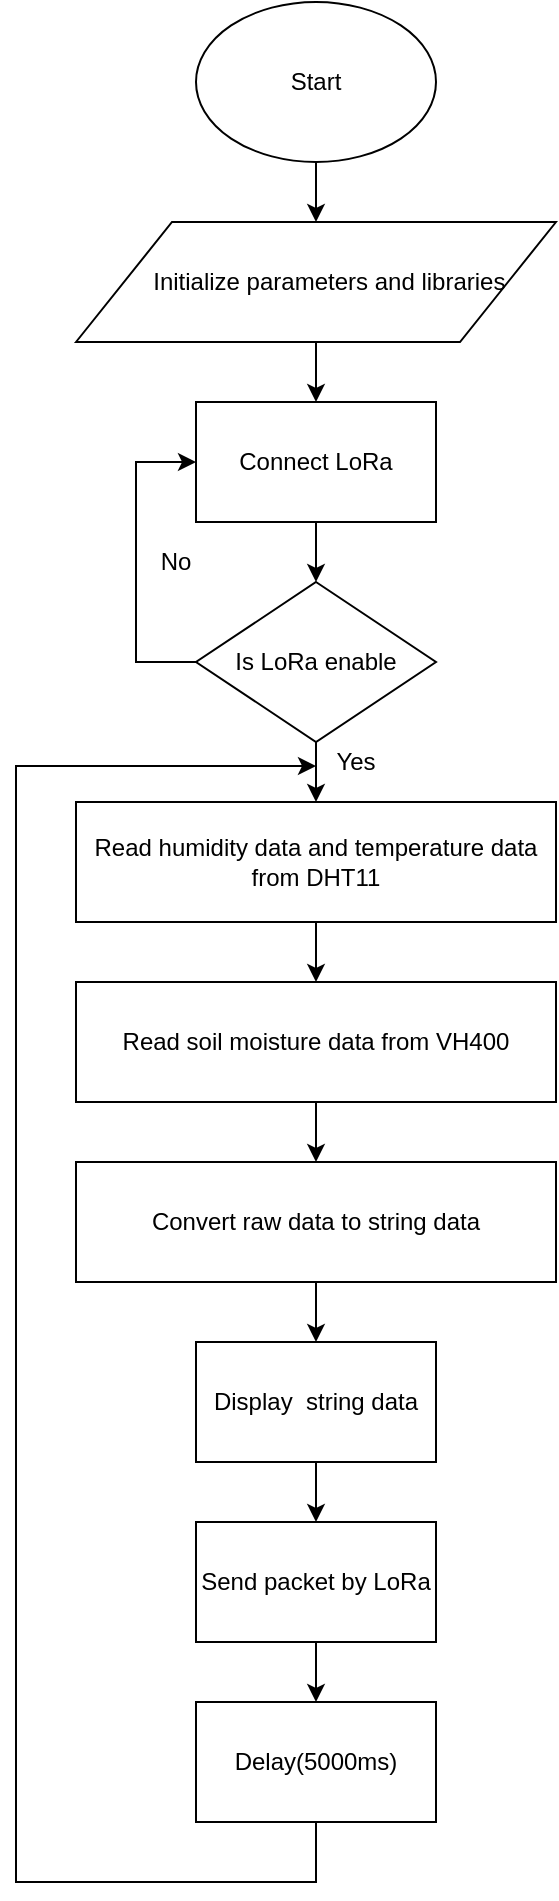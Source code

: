 <mxfile version="12.6.2" type="google"><diagram id="C5RBs43oDa-KdzZeNtuy" name="Page-1"><mxGraphModel dx="1038" dy="1749" grid="1" gridSize="10" guides="1" tooltips="1" connect="1" arrows="1" fold="1" page="1" pageScale="1" pageWidth="827" pageHeight="1169" math="0" shadow="0"><root><mxCell id="WIyWlLk6GJQsqaUBKTNV-0"/><mxCell id="WIyWlLk6GJQsqaUBKTNV-1" parent="WIyWlLk6GJQsqaUBKTNV-0"/><mxCell id="Z_iyJ8s7R6ldxoPuK4Tp-12" style="edgeStyle=orthogonalEdgeStyle;rounded=0;orthogonalLoop=1;jettySize=auto;html=1;exitX=0.5;exitY=1;exitDx=0;exitDy=0;" parent="WIyWlLk6GJQsqaUBKTNV-1" source="Z_iyJ8s7R6ldxoPuK4Tp-6" target="Z_iyJ8s7R6ldxoPuK4Tp-10" edge="1"><mxGeometry relative="1" as="geometry"/></mxCell><mxCell id="Z_iyJ8s7R6ldxoPuK4Tp-6" value="Start" style="ellipse;whiteSpace=wrap;html=1;" parent="WIyWlLk6GJQsqaUBKTNV-1" vertex="1"><mxGeometry x="160" y="-240" width="120" height="80" as="geometry"/></mxCell><mxCell id="Z_iyJ8s7R6ldxoPuK4Tp-16" value="" style="edgeStyle=orthogonalEdgeStyle;rounded=0;orthogonalLoop=1;jettySize=auto;html=1;" parent="WIyWlLk6GJQsqaUBKTNV-1" source="Z_iyJ8s7R6ldxoPuK4Tp-10" target="Z_iyJ8s7R6ldxoPuK4Tp-14" edge="1"><mxGeometry relative="1" as="geometry"/></mxCell><mxCell id="Z_iyJ8s7R6ldxoPuK4Tp-10" value="&lt;p&gt;&amp;nbsp;&amp;nbsp;&amp;nbsp;&amp;nbsp;Initialize parameters&amp;nbsp;&lt;span&gt;and libraries&lt;/span&gt;&lt;/p&gt;" style="shape=parallelogram;perimeter=parallelogramPerimeter;whiteSpace=wrap;html=1;" parent="WIyWlLk6GJQsqaUBKTNV-1" vertex="1"><mxGeometry x="100" y="-130" width="240" height="60" as="geometry"/></mxCell><mxCell id="Z_iyJ8s7R6ldxoPuK4Tp-18" value="" style="edgeStyle=orthogonalEdgeStyle;rounded=0;orthogonalLoop=1;jettySize=auto;html=1;" parent="WIyWlLk6GJQsqaUBKTNV-1" source="Z_iyJ8s7R6ldxoPuK4Tp-14" target="Z_iyJ8s7R6ldxoPuK4Tp-17" edge="1"><mxGeometry relative="1" as="geometry"/></mxCell><mxCell id="Z_iyJ8s7R6ldxoPuK4Tp-14" value="Connect LoRa" style="rounded=0;whiteSpace=wrap;html=1;" parent="WIyWlLk6GJQsqaUBKTNV-1" vertex="1"><mxGeometry x="160" y="-40" width="120" height="60" as="geometry"/></mxCell><mxCell id="Z_iyJ8s7R6ldxoPuK4Tp-21" style="edgeStyle=orthogonalEdgeStyle;rounded=0;orthogonalLoop=1;jettySize=auto;html=1;entryX=0;entryY=0.5;entryDx=0;entryDy=0;" parent="WIyWlLk6GJQsqaUBKTNV-1" source="Z_iyJ8s7R6ldxoPuK4Tp-17" target="Z_iyJ8s7R6ldxoPuK4Tp-14" edge="1"><mxGeometry relative="1" as="geometry"><mxPoint x="140" as="targetPoint"/><Array as="points"><mxPoint x="130" y="90"/><mxPoint x="130" y="-10"/></Array></mxGeometry></mxCell><mxCell id="Z_iyJ8s7R6ldxoPuK4Tp-25" style="edgeStyle=orthogonalEdgeStyle;rounded=0;orthogonalLoop=1;jettySize=auto;html=1;exitX=0.5;exitY=1;exitDx=0;exitDy=0;entryX=0.5;entryY=0;entryDx=0;entryDy=0;" parent="WIyWlLk6GJQsqaUBKTNV-1" source="Z_iyJ8s7R6ldxoPuK4Tp-17" target="Z_iyJ8s7R6ldxoPuK4Tp-24" edge="1"><mxGeometry relative="1" as="geometry"/></mxCell><mxCell id="Z_iyJ8s7R6ldxoPuK4Tp-17" value="Is LoRa enable" style="rhombus;whiteSpace=wrap;html=1;" parent="WIyWlLk6GJQsqaUBKTNV-1" vertex="1"><mxGeometry x="160" y="50" width="120" height="80" as="geometry"/></mxCell><mxCell id="wgBfyh9i5F26YzxyGDYp-0" value="" style="edgeStyle=orthogonalEdgeStyle;rounded=0;orthogonalLoop=1;jettySize=auto;html=1;" parent="WIyWlLk6GJQsqaUBKTNV-1" source="Z_iyJ8s7R6ldxoPuK4Tp-24" target="Z_iyJ8s7R6ldxoPuK4Tp-27" edge="1"><mxGeometry relative="1" as="geometry"/></mxCell><mxCell id="Z_iyJ8s7R6ldxoPuK4Tp-24" value="Read humidity data and temperature data from DHT11" style="rounded=0;whiteSpace=wrap;html=1;" parent="WIyWlLk6GJQsqaUBKTNV-1" vertex="1"><mxGeometry x="100" y="160" width="240" height="60" as="geometry"/></mxCell><mxCell id="wgBfyh9i5F26YzxyGDYp-1" value="" style="edgeStyle=orthogonalEdgeStyle;rounded=0;orthogonalLoop=1;jettySize=auto;html=1;" parent="WIyWlLk6GJQsqaUBKTNV-1" source="Z_iyJ8s7R6ldxoPuK4Tp-27" target="Z_iyJ8s7R6ldxoPuK4Tp-30" edge="1"><mxGeometry relative="1" as="geometry"/></mxCell><mxCell id="Z_iyJ8s7R6ldxoPuK4Tp-27" value="Read soil moisture data from VH400" style="rounded=0;whiteSpace=wrap;html=1;" parent="WIyWlLk6GJQsqaUBKTNV-1" vertex="1"><mxGeometry x="100" y="250" width="240" height="60" as="geometry"/></mxCell><mxCell id="Z_iyJ8s7R6ldxoPuK4Tp-39" value="" style="edgeStyle=orthogonalEdgeStyle;rounded=0;orthogonalLoop=1;jettySize=auto;html=1;" parent="WIyWlLk6GJQsqaUBKTNV-1" source="Z_iyJ8s7R6ldxoPuK4Tp-30" target="Z_iyJ8s7R6ldxoPuK4Tp-31" edge="1"><mxGeometry relative="1" as="geometry"/></mxCell><mxCell id="Z_iyJ8s7R6ldxoPuK4Tp-30" value="Convert raw data to string data" style="rounded=0;whiteSpace=wrap;html=1;" parent="WIyWlLk6GJQsqaUBKTNV-1" vertex="1"><mxGeometry x="100" y="340" width="240" height="60" as="geometry"/></mxCell><mxCell id="Z_iyJ8s7R6ldxoPuK4Tp-40" value="" style="edgeStyle=orthogonalEdgeStyle;rounded=0;orthogonalLoop=1;jettySize=auto;html=1;" parent="WIyWlLk6GJQsqaUBKTNV-1" source="Z_iyJ8s7R6ldxoPuK4Tp-31" target="Z_iyJ8s7R6ldxoPuK4Tp-32" edge="1"><mxGeometry relative="1" as="geometry"/></mxCell><mxCell id="Z_iyJ8s7R6ldxoPuK4Tp-31" value="Display&amp;nbsp; string data" style="rounded=0;whiteSpace=wrap;html=1;" parent="WIyWlLk6GJQsqaUBKTNV-1" vertex="1"><mxGeometry x="160" y="430" width="120" height="60" as="geometry"/></mxCell><mxCell id="Z_iyJ8s7R6ldxoPuK4Tp-41" value="" style="edgeStyle=orthogonalEdgeStyle;rounded=0;orthogonalLoop=1;jettySize=auto;html=1;" parent="WIyWlLk6GJQsqaUBKTNV-1" source="Z_iyJ8s7R6ldxoPuK4Tp-32" target="Z_iyJ8s7R6ldxoPuK4Tp-33" edge="1"><mxGeometry relative="1" as="geometry"/></mxCell><mxCell id="Z_iyJ8s7R6ldxoPuK4Tp-32" value="Send packet by LoRa" style="rounded=0;whiteSpace=wrap;html=1;" parent="WIyWlLk6GJQsqaUBKTNV-1" vertex="1"><mxGeometry x="160" y="520" width="120" height="60" as="geometry"/></mxCell><mxCell id="Z_iyJ8s7R6ldxoPuK4Tp-43" value="" style="edgeStyle=orthogonalEdgeStyle;rounded=0;orthogonalLoop=1;jettySize=auto;html=1;" parent="WIyWlLk6GJQsqaUBKTNV-1" source="Z_iyJ8s7R6ldxoPuK4Tp-33" edge="1"><mxGeometry relative="1" as="geometry"><mxPoint x="220" y="142" as="targetPoint"/><Array as="points"><mxPoint x="220" y="700"/><mxPoint x="70" y="700"/><mxPoint x="70" y="142"/></Array></mxGeometry></mxCell><mxCell id="Z_iyJ8s7R6ldxoPuK4Tp-33" value="Delay(5000ms)" style="rounded=0;whiteSpace=wrap;html=1;" parent="WIyWlLk6GJQsqaUBKTNV-1" vertex="1"><mxGeometry x="160" y="610" width="120" height="60" as="geometry"/></mxCell><mxCell id="Z_iyJ8s7R6ldxoPuK4Tp-34" value="No" style="text;html=1;strokeColor=none;fillColor=none;align=center;verticalAlign=middle;whiteSpace=wrap;rounded=0;" parent="WIyWlLk6GJQsqaUBKTNV-1" vertex="1"><mxGeometry x="130" y="30" width="40" height="20" as="geometry"/></mxCell><mxCell id="Z_iyJ8s7R6ldxoPuK4Tp-35" value="Yes" style="text;html=1;strokeColor=none;fillColor=none;align=center;verticalAlign=middle;whiteSpace=wrap;rounded=0;" parent="WIyWlLk6GJQsqaUBKTNV-1" vertex="1"><mxGeometry x="220" y="130" width="40" height="20" as="geometry"/></mxCell></root></mxGraphModel></diagram></mxfile>